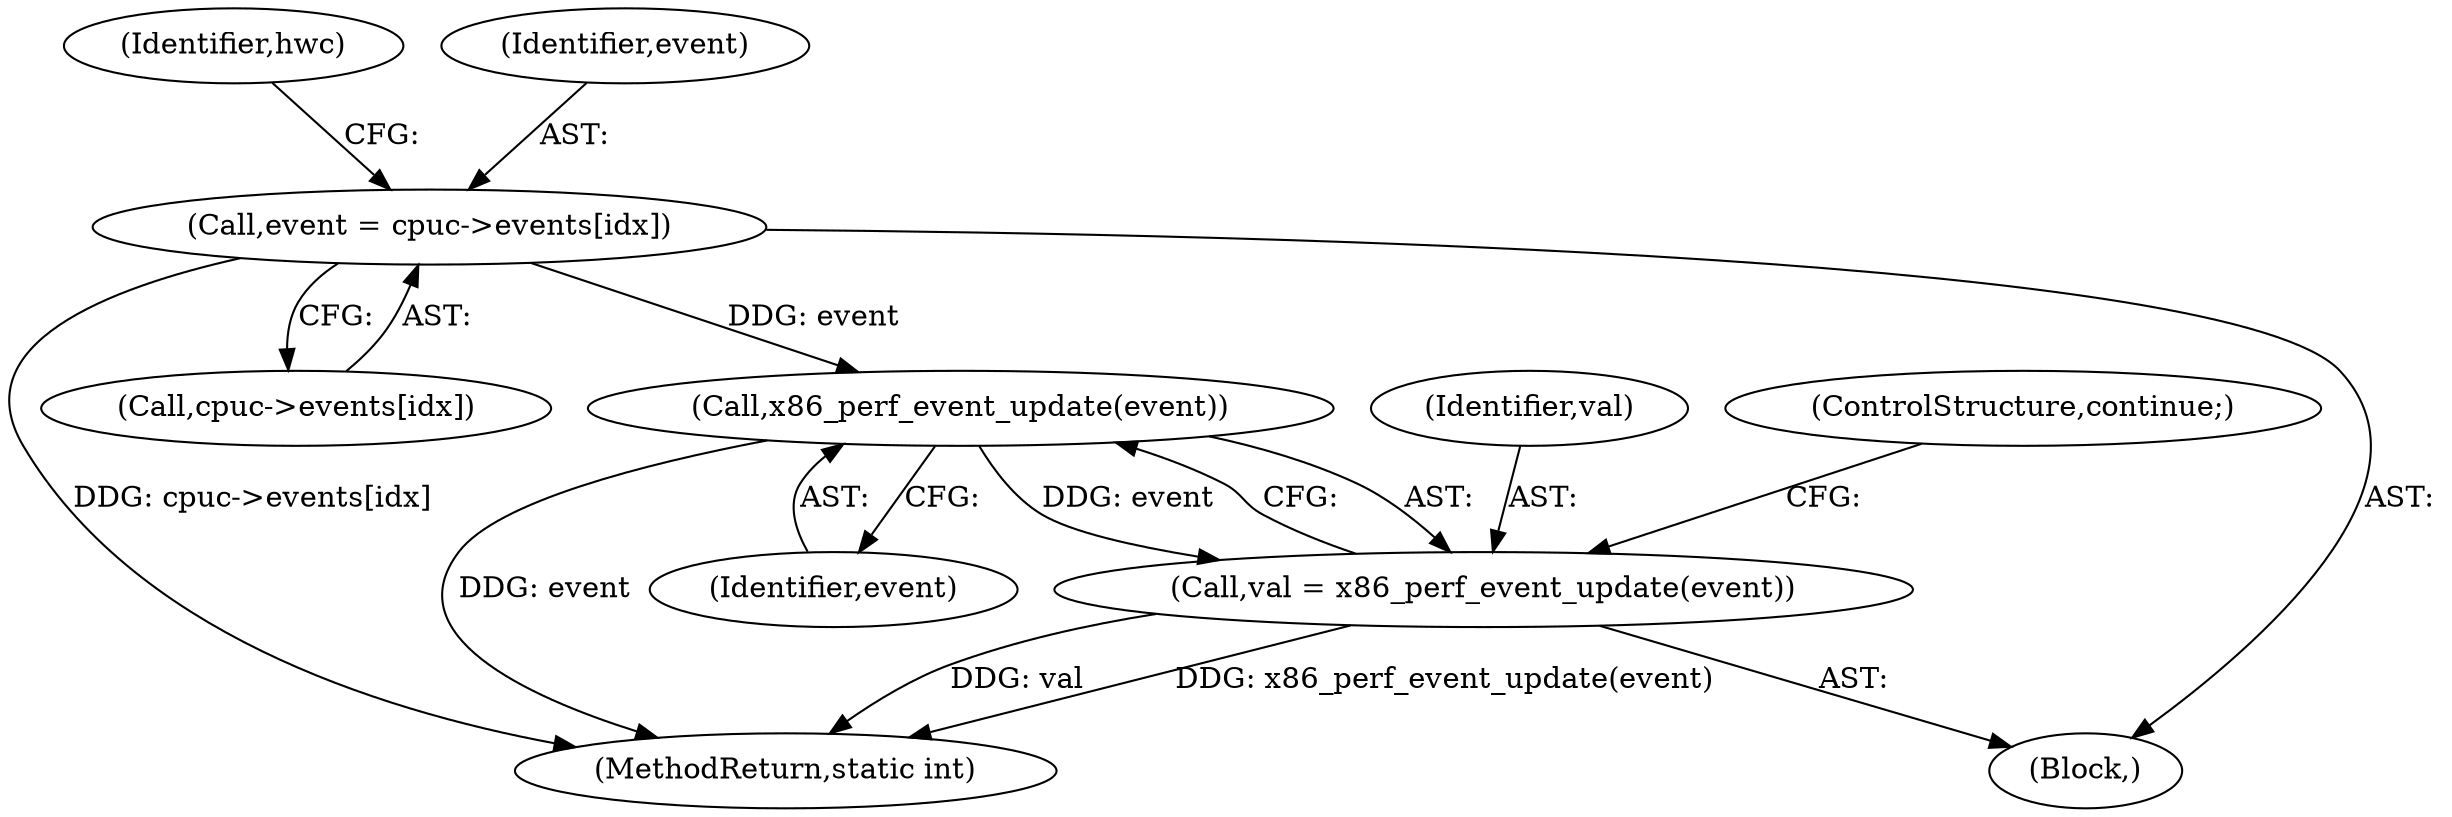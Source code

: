 digraph "0_linux_a8b0ca17b80e92faab46ee7179ba9e99ccb61233_49@API" {
"1000181" [label="(Call,x86_perf_event_update(event))"];
"1000156" [label="(Call,event = cpuc->events[idx])"];
"1000179" [label="(Call,val = x86_perf_event_update(event))"];
"1000164" [label="(Identifier,hwc)"];
"1000158" [label="(Call,cpuc->events[idx])"];
"1000182" [label="(Identifier,event)"];
"1000220" [label="(MethodReturn,static int)"];
"1000179" [label="(Call,val = x86_perf_event_update(event))"];
"1000156" [label="(Call,event = cpuc->events[idx])"];
"1000183" [label="(ControlStructure,continue;)"];
"1000137" [label="(Block,)"];
"1000180" [label="(Identifier,val)"];
"1000157" [label="(Identifier,event)"];
"1000181" [label="(Call,x86_perf_event_update(event))"];
"1000181" -> "1000179"  [label="AST: "];
"1000181" -> "1000182"  [label="CFG: "];
"1000182" -> "1000181"  [label="AST: "];
"1000179" -> "1000181"  [label="CFG: "];
"1000181" -> "1000220"  [label="DDG: event"];
"1000181" -> "1000179"  [label="DDG: event"];
"1000156" -> "1000181"  [label="DDG: event"];
"1000156" -> "1000137"  [label="AST: "];
"1000156" -> "1000158"  [label="CFG: "];
"1000157" -> "1000156"  [label="AST: "];
"1000158" -> "1000156"  [label="AST: "];
"1000164" -> "1000156"  [label="CFG: "];
"1000156" -> "1000220"  [label="DDG: cpuc->events[idx]"];
"1000179" -> "1000137"  [label="AST: "];
"1000180" -> "1000179"  [label="AST: "];
"1000183" -> "1000179"  [label="CFG: "];
"1000179" -> "1000220"  [label="DDG: x86_perf_event_update(event)"];
"1000179" -> "1000220"  [label="DDG: val"];
}
